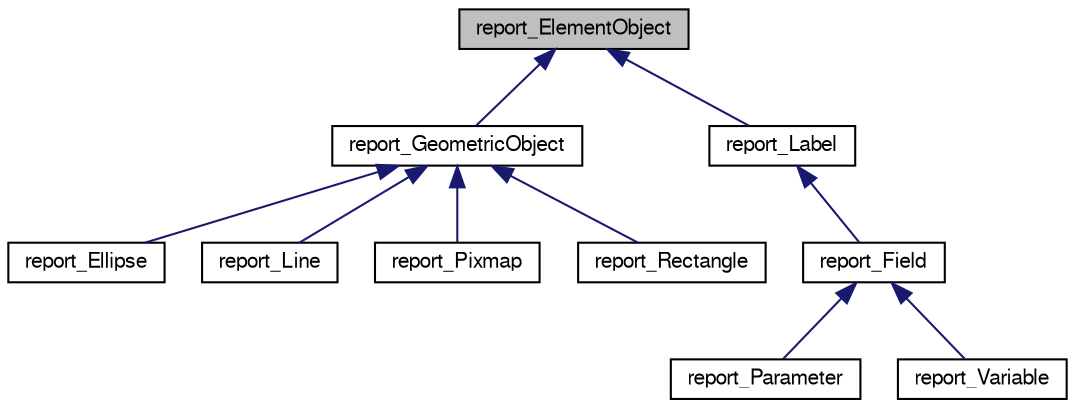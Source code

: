 digraph G
{
  edge [fontname="FreeSans",fontsize=10,labelfontname="FreeSans",labelfontsize=10];
  node [fontname="FreeSans",fontsize=10,shape=record];
  Node1 [label="report_ElementObject",height=0.2,width=0.4,color="black", fillcolor="grey75", style="filled" fontcolor="black"];
  Node1 -> Node2 [dir=back,color="midnightblue",fontsize=10,style="solid",fontname="FreeSans"];
  Node2 [label="report_GeometricObject",height=0.2,width=0.4,color="black", fillcolor="white", style="filled",URL="$classreport__GeometricObject.html"];
  Node2 -> Node3 [dir=back,color="midnightblue",fontsize=10,style="solid",fontname="FreeSans"];
  Node3 [label="report_Ellipse",height=0.2,width=0.4,color="black", fillcolor="white", style="filled",URL="$classreport__Ellipse.html"];
  Node2 -> Node4 [dir=back,color="midnightblue",fontsize=10,style="solid",fontname="FreeSans"];
  Node4 [label="report_Line",height=0.2,width=0.4,color="black", fillcolor="white", style="filled",URL="$classreport__Line.html"];
  Node2 -> Node5 [dir=back,color="midnightblue",fontsize=10,style="solid",fontname="FreeSans"];
  Node5 [label="report_Pixmap",height=0.2,width=0.4,color="black", fillcolor="white", style="filled",URL="$classreport__Pixmap.html"];
  Node2 -> Node6 [dir=back,color="midnightblue",fontsize=10,style="solid",fontname="FreeSans"];
  Node6 [label="report_Rectangle",height=0.2,width=0.4,color="black", fillcolor="white", style="filled",URL="$classreport__Rectangle.html"];
  Node1 -> Node7 [dir=back,color="midnightblue",fontsize=10,style="solid",fontname="FreeSans"];
  Node7 [label="report_Label",height=0.2,width=0.4,color="black", fillcolor="white", style="filled",URL="$classreport__Label.html"];
  Node7 -> Node8 [dir=back,color="midnightblue",fontsize=10,style="solid",fontname="FreeSans"];
  Node8 [label="report_Field",height=0.2,width=0.4,color="black", fillcolor="white", style="filled",URL="$classreport__Field.html"];
  Node8 -> Node9 [dir=back,color="midnightblue",fontsize=10,style="solid",fontname="FreeSans"];
  Node9 [label="report_Parameter",height=0.2,width=0.4,color="black", fillcolor="white", style="filled",URL="$classreport__Parameter.html"];
  Node8 -> Node10 [dir=back,color="midnightblue",fontsize=10,style="solid",fontname="FreeSans"];
  Node10 [label="report_Variable",height=0.2,width=0.4,color="black", fillcolor="white", style="filled",URL="$classreport__Variable.html"];
}
